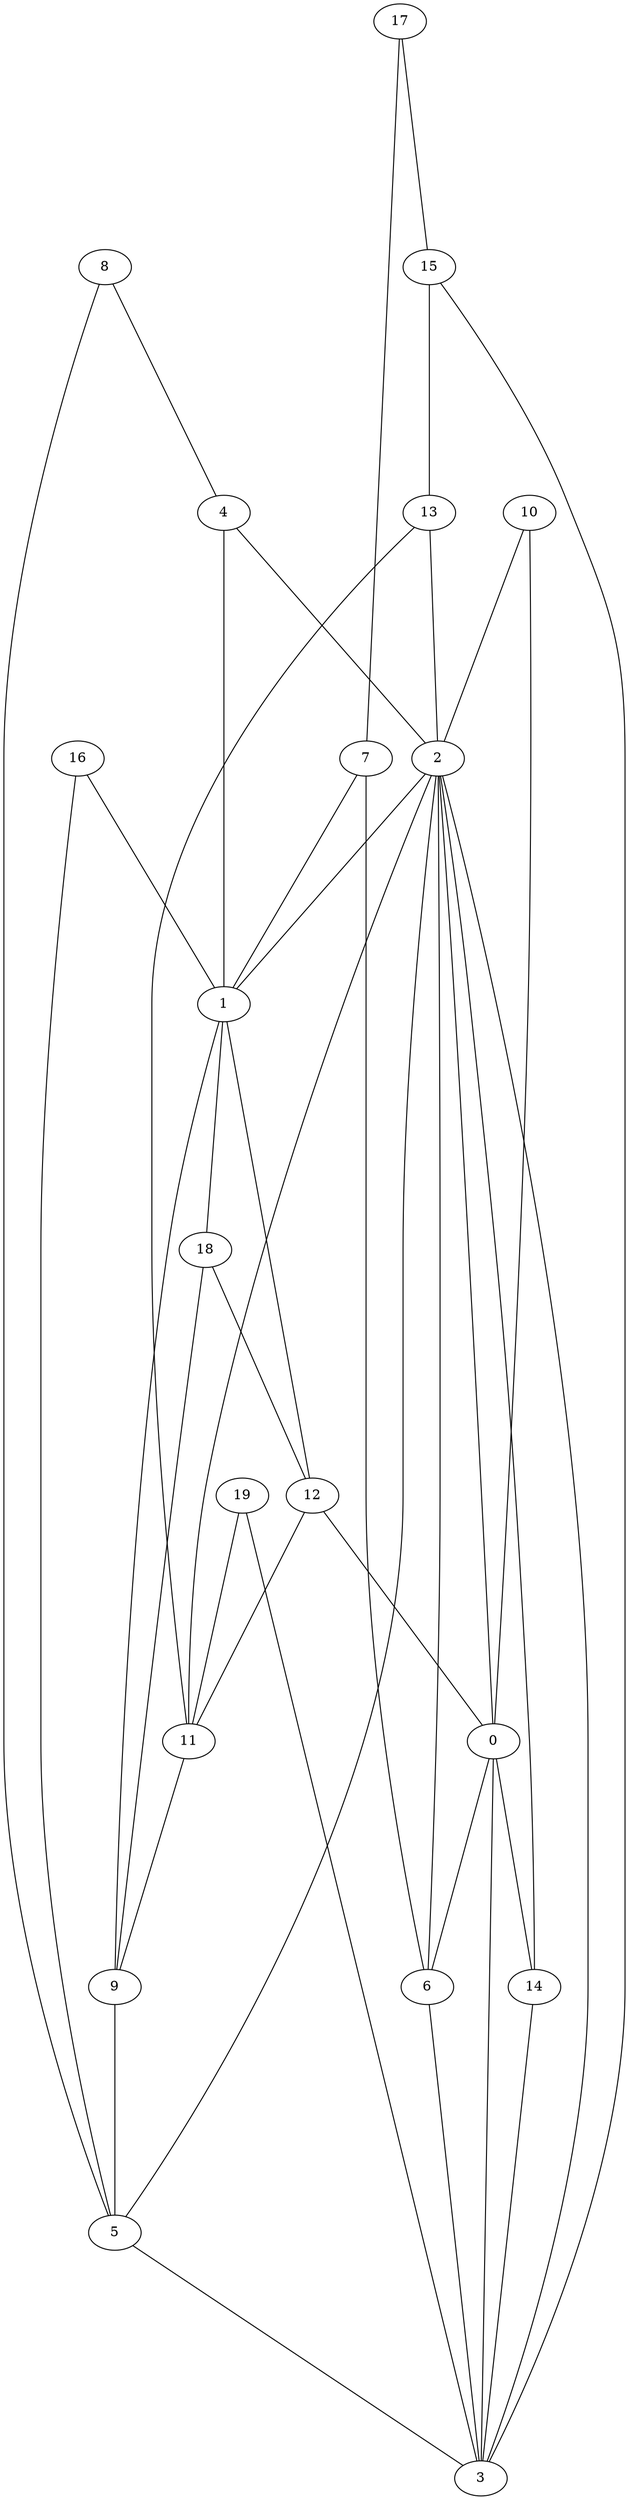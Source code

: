 digraph world {

	graph [ranksep=3, root="0"];
	2 -> 1 [label="", arrowhead=none];
	2 -> 0 [label="", arrowhead=none];
	3 -> 2 [label="", arrowhead=none];
	3 -> 0 [label="", arrowhead=none];
	4 -> 2 [label="", arrowhead=none];
	4 -> 1 [label="", arrowhead=none];
	5 -> 3 [label="", arrowhead=none];
	5 -> 2 [label="", arrowhead=none];
	6 -> 2 [label="", arrowhead=none];
	6 -> 3 [label="", arrowhead=none];
	7 -> 6 [label="", arrowhead=none];
	7 -> 1 [label="", arrowhead=none];
	8 -> 4 [label="", arrowhead=none];
	8 -> 5 [label="", arrowhead=none];
	9 -> 1 [label="", arrowhead=none];
	9 -> 5 [label="", arrowhead=none];
	10 -> 2 [label="", arrowhead=none];
	10 -> 0 [label="", arrowhead=none];
	11 -> 9 [label="", arrowhead=none];
	11 -> 2 [label="", arrowhead=none];
	12 -> 0 [label="", arrowhead=none];
	12 -> 11 [label="", arrowhead=none];
	13 -> 11 [label="", arrowhead=none];
	13 -> 2 [label="", arrowhead=none];
	14 -> 2 [label="", arrowhead=none];
	14 -> 3 [label="", arrowhead=none];
	15 -> 3 [label="", arrowhead=none];
	15 -> 13 [label="", arrowhead=none];
	17 -> 7 [label="", arrowhead=none];
	17 -> 15 [label="", arrowhead=none];
	16 -> 1 [label="", arrowhead=none];
	16 -> 5 [label="", arrowhead=none];
	19 -> 3 [label="", arrowhead=none];
	19 -> 11 [label="", arrowhead=none];
	18 -> 9 [label="", arrowhead=none];
	18 -> 12 [label="", arrowhead=none];
	0 -> 14 [label="", arrowhead=none];
	0 -> 6 [label="", arrowhead=none];
	1 -> 12 [label="", arrowhead=none];
	1 -> 18 [label="", arrowhead=none];
}
